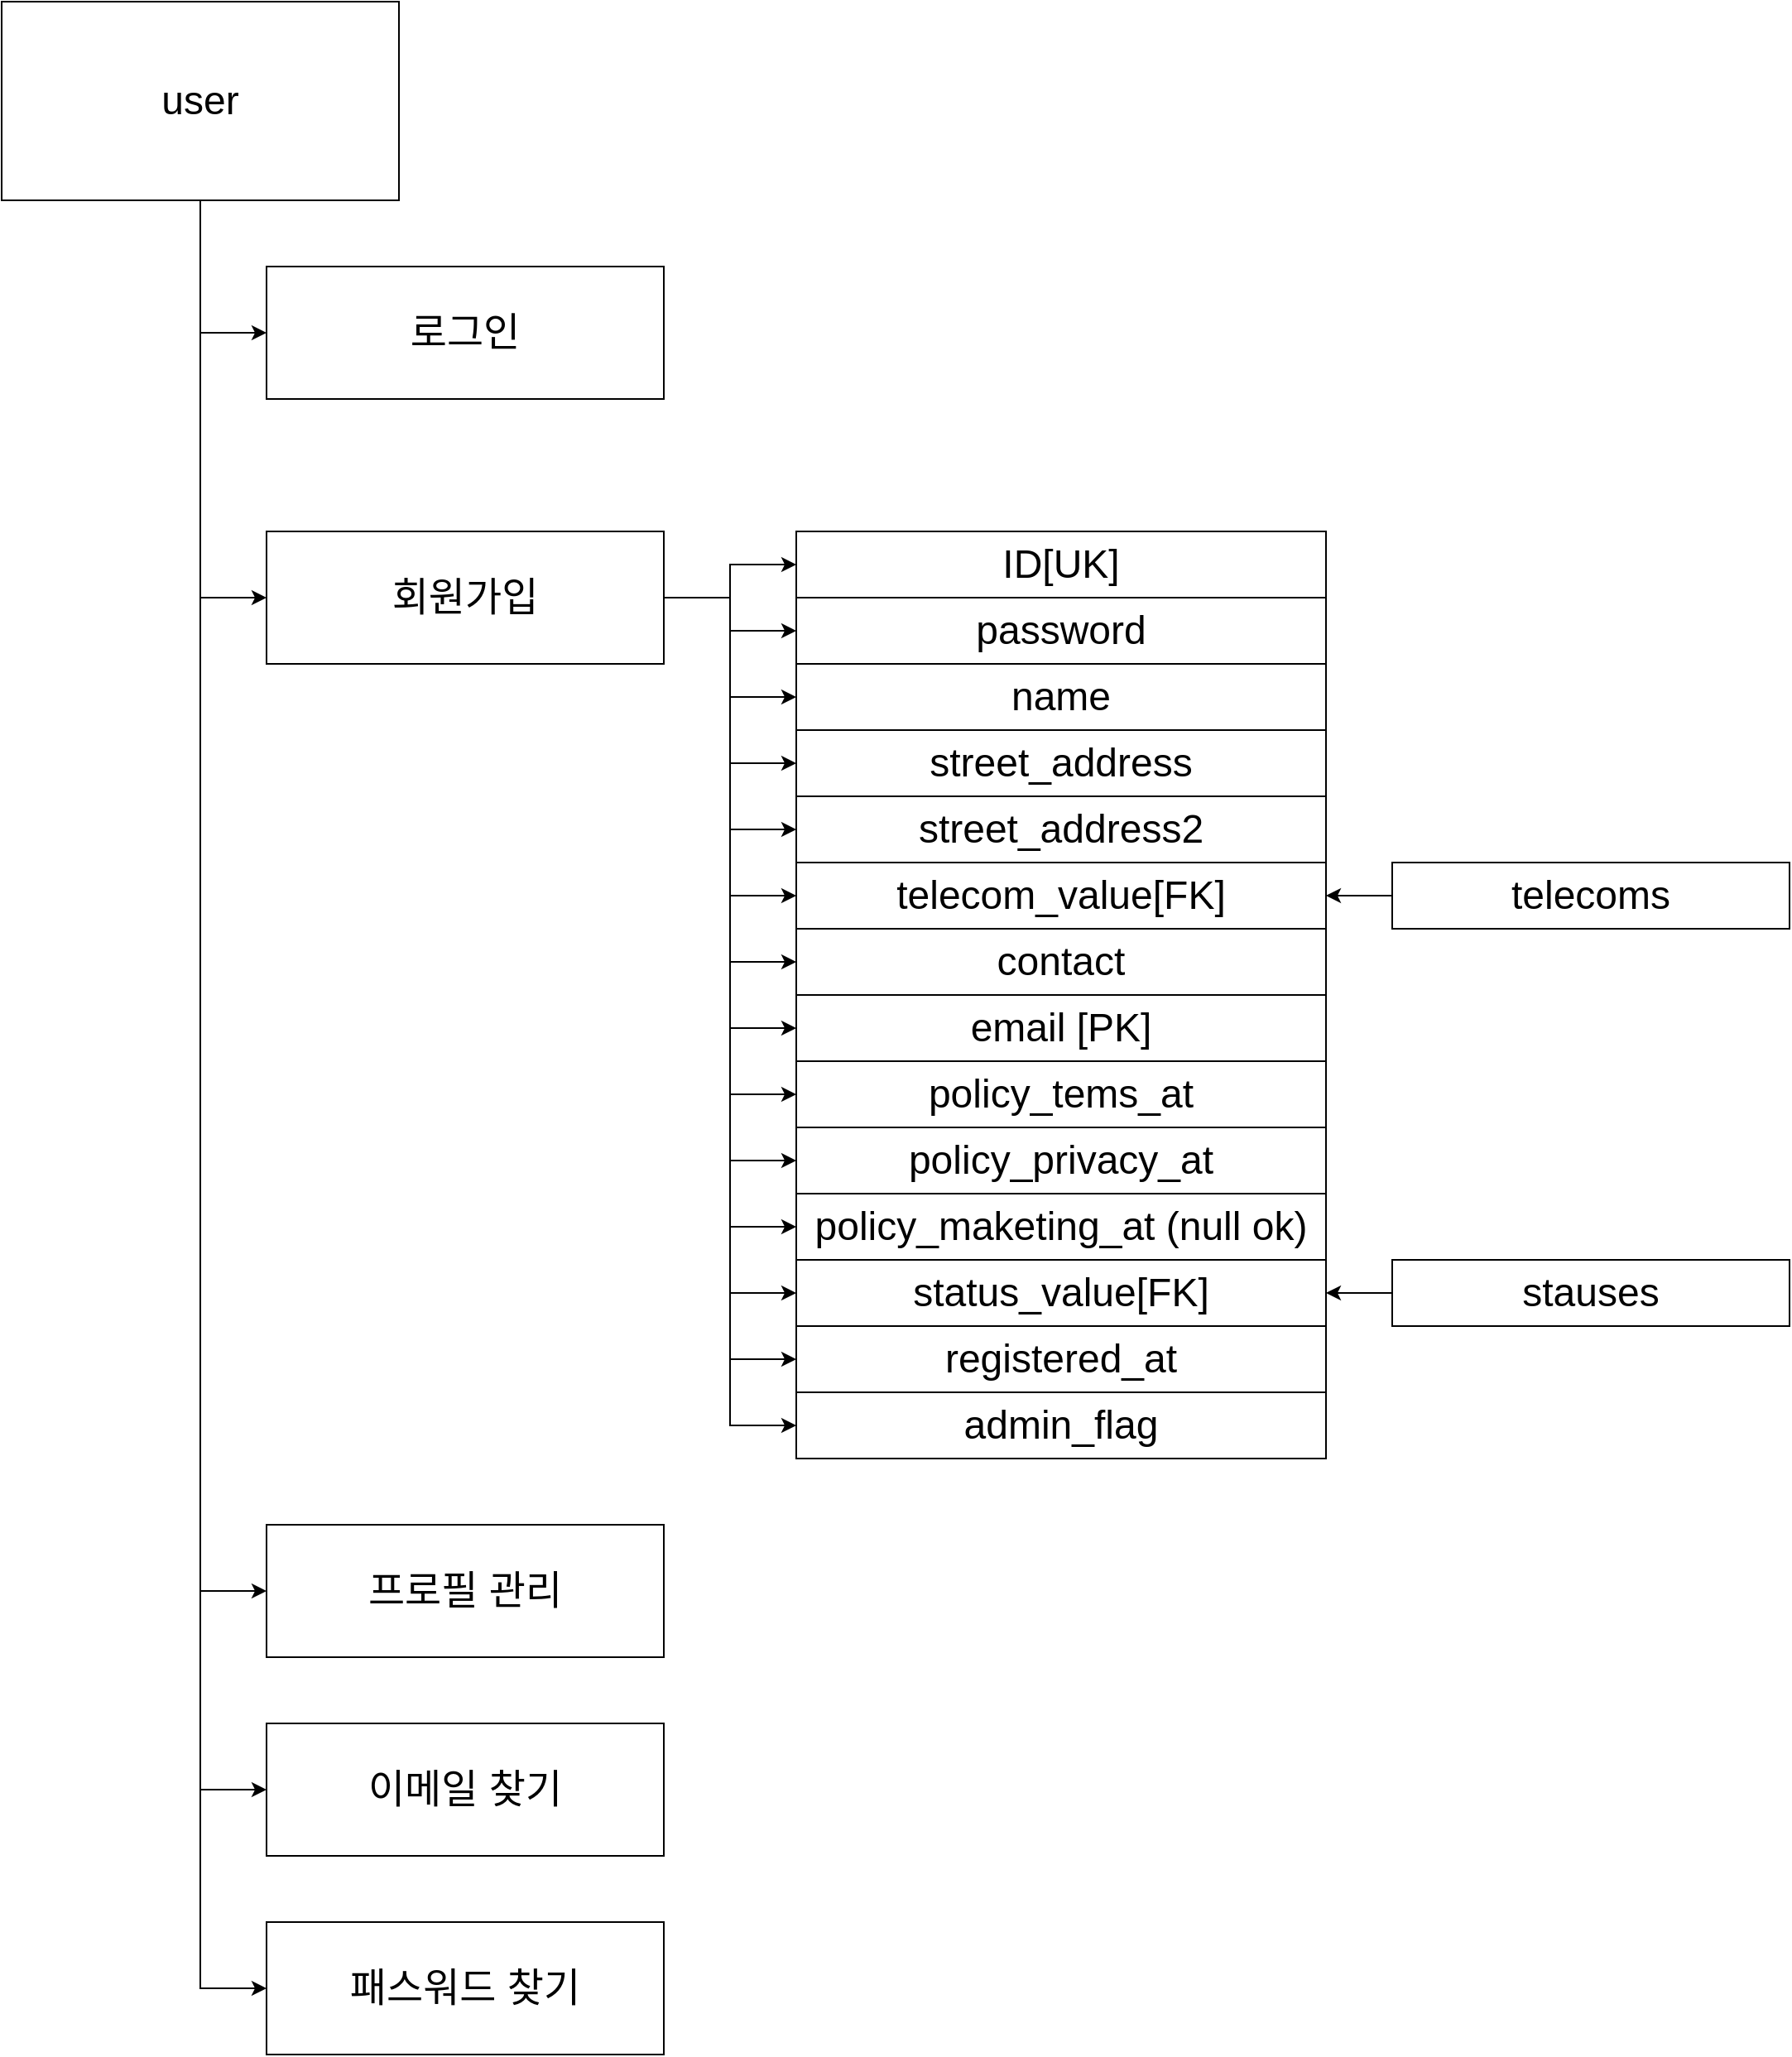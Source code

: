 <mxfile version="20.4.0" type="google"><diagram id="feKg09Ei7iOZ4dEoc2ze" name="유저"><mxGraphModel grid="1" page="1" gridSize="10" guides="1" tooltips="1" connect="1" arrows="1" fold="1" pageScale="1" pageWidth="4681" pageHeight="3300" math="0" shadow="0"><root><mxCell id="0"/><mxCell id="1" parent="0"/><mxCell id="H_oH1dH3cMzYmTul8-sx-57" style="edgeStyle=orthogonalEdgeStyle;rounded=0;orthogonalLoop=1;jettySize=auto;html=1;entryX=0;entryY=0.5;entryDx=0;entryDy=0;fontSize=18;" edge="1" parent="1" source="H_oH1dH3cMzYmTul8-sx-1" target="H_oH1dH3cMzYmTul8-sx-47"><mxGeometry relative="1" as="geometry"/></mxCell><mxCell id="H_oH1dH3cMzYmTul8-sx-78" style="edgeStyle=orthogonalEdgeStyle;rounded=0;orthogonalLoop=1;jettySize=auto;html=1;entryX=0;entryY=0.5;entryDx=0;entryDy=0;fontSize=18;" edge="1" parent="1" source="H_oH1dH3cMzYmTul8-sx-1" target="H_oH1dH3cMzYmTul8-sx-77"><mxGeometry relative="1" as="geometry"/></mxCell><mxCell id="H_oH1dH3cMzYmTul8-sx-81" style="edgeStyle=orthogonalEdgeStyle;rounded=0;orthogonalLoop=1;jettySize=auto;html=1;entryX=0;entryY=0.5;entryDx=0;entryDy=0;fontSize=18;" edge="1" parent="1" source="H_oH1dH3cMzYmTul8-sx-1" target="H_oH1dH3cMzYmTul8-sx-79"><mxGeometry relative="1" as="geometry"/></mxCell><mxCell id="H_oH1dH3cMzYmTul8-sx-82" style="edgeStyle=orthogonalEdgeStyle;rounded=0;orthogonalLoop=1;jettySize=auto;html=1;entryX=0;entryY=0.5;entryDx=0;entryDy=0;fontSize=18;" edge="1" parent="1" source="H_oH1dH3cMzYmTul8-sx-1" target="H_oH1dH3cMzYmTul8-sx-80"><mxGeometry relative="1" as="geometry"/></mxCell><mxCell id="EursmZyY96bLon9i1jgD-1" style="edgeStyle=orthogonalEdgeStyle;rounded=0;orthogonalLoop=1;jettySize=auto;html=1;entryX=0;entryY=0.5;entryDx=0;entryDy=0;" edge="1" parent="1" source="H_oH1dH3cMzYmTul8-sx-1" target="H_oH1dH3cMzYmTul8-sx-46"><mxGeometry relative="1" as="geometry"/></mxCell><mxCell id="H_oH1dH3cMzYmTul8-sx-1" value="&lt;span style=&quot;font-size: 24px;&quot;&gt;user&lt;/span&gt;" style="rounded=0;whiteSpace=wrap;html=1;" vertex="1" parent="1"><mxGeometry x="40" y="40" width="240" height="120" as="geometry"/></mxCell><mxCell id="H_oH1dH3cMzYmTul8-sx-3" value="email [PK]" style="rounded=0;whiteSpace=wrap;html=1;fontSize=24;" vertex="1" parent="1"><mxGeometry x="520" y="640" width="320" height="40" as="geometry"/></mxCell><mxCell id="H_oH1dH3cMzYmTul8-sx-4" value="password" style="rounded=0;whiteSpace=wrap;html=1;fontSize=24;" vertex="1" parent="1"><mxGeometry x="520" y="400" width="320" height="40" as="geometry"/></mxCell><mxCell id="H_oH1dH3cMzYmTul8-sx-6" value="name" style="rounded=0;whiteSpace=wrap;html=1;fontSize=24;" vertex="1" parent="1"><mxGeometry x="520" y="440" width="320" height="40" as="geometry"/></mxCell><mxCell id="H_oH1dH3cMzYmTul8-sx-9" value="policy_maketing_at (null ok)" style="rounded=0;whiteSpace=wrap;html=1;fontSize=24;" vertex="1" parent="1"><mxGeometry x="520" y="760" width="320" height="40" as="geometry"/></mxCell><mxCell id="H_oH1dH3cMzYmTul8-sx-10" value="policy_tems_at" style="rounded=0;whiteSpace=wrap;html=1;fontSize=24;" vertex="1" parent="1"><mxGeometry x="520" y="680" width="320" height="40" as="geometry"/></mxCell><mxCell id="H_oH1dH3cMzYmTul8-sx-11" value="ID[UK]" style="rounded=0;whiteSpace=wrap;html=1;fontSize=24;" vertex="1" parent="1"><mxGeometry x="520" y="360" width="320" height="40" as="geometry"/></mxCell><mxCell id="H_oH1dH3cMzYmTul8-sx-13" value="policy_privacy_at" style="rounded=0;whiteSpace=wrap;html=1;fontSize=24;" vertex="1" parent="1"><mxGeometry x="520" y="720" width="320" height="40" as="geometry"/></mxCell><mxCell id="H_oH1dH3cMzYmTul8-sx-15" value="street_address" style="rounded=0;whiteSpace=wrap;html=1;fontSize=24;" vertex="1" parent="1"><mxGeometry x="520" y="480" width="320" height="40" as="geometry"/></mxCell><mxCell id="H_oH1dH3cMzYmTul8-sx-24" value="telecom_value[FK]" style="rounded=0;whiteSpace=wrap;html=1;fontSize=24;" vertex="1" parent="1"><mxGeometry x="520" y="560" width="320" height="40" as="geometry"/></mxCell><mxCell id="H_oH1dH3cMzYmTul8-sx-25" value="contact" style="rounded=0;whiteSpace=wrap;html=1;fontSize=24;" vertex="1" parent="1"><mxGeometry x="520" y="600" width="320" height="40" as="geometry"/></mxCell><mxCell id="H_oH1dH3cMzYmTul8-sx-30" value="street_address2" style="rounded=0;whiteSpace=wrap;html=1;fontSize=24;" vertex="1" parent="1"><mxGeometry x="520" y="520" width="320" height="40" as="geometry"/></mxCell><mxCell id="H_oH1dH3cMzYmTul8-sx-31" value="admin_flag" style="rounded=0;whiteSpace=wrap;html=1;fontSize=24;" vertex="1" parent="1"><mxGeometry x="520" y="880" width="320" height="40" as="geometry"/></mxCell><mxCell id="H_oH1dH3cMzYmTul8-sx-46" value="로그인" style="rounded=0;whiteSpace=wrap;html=1;fontSize=24;" vertex="1" parent="1"><mxGeometry x="200" y="200" width="240" height="80" as="geometry"/></mxCell><mxCell id="H_oH1dH3cMzYmTul8-sx-53" style="edgeStyle=orthogonalEdgeStyle;rounded=0;orthogonalLoop=1;jettySize=auto;html=1;fontSize=18;entryX=0;entryY=0.5;entryDx=0;entryDy=0;" edge="1" parent="1" source="H_oH1dH3cMzYmTul8-sx-47" target="H_oH1dH3cMzYmTul8-sx-11"><mxGeometry relative="1" as="geometry"><mxPoint x="480" y="330" as="targetPoint"/></mxGeometry></mxCell><mxCell id="H_oH1dH3cMzYmTul8-sx-62" style="edgeStyle=orthogonalEdgeStyle;rounded=0;orthogonalLoop=1;jettySize=auto;html=1;entryX=0;entryY=0.5;entryDx=0;entryDy=0;fontSize=18;" edge="1" parent="1" source="H_oH1dH3cMzYmTul8-sx-47" target="H_oH1dH3cMzYmTul8-sx-4"><mxGeometry relative="1" as="geometry"/></mxCell><mxCell id="H_oH1dH3cMzYmTul8-sx-63" style="edgeStyle=orthogonalEdgeStyle;rounded=0;orthogonalLoop=1;jettySize=auto;html=1;entryX=0;entryY=0.5;entryDx=0;entryDy=0;fontSize=18;" edge="1" parent="1" source="H_oH1dH3cMzYmTul8-sx-47" target="H_oH1dH3cMzYmTul8-sx-6"><mxGeometry relative="1" as="geometry"/></mxCell><mxCell id="H_oH1dH3cMzYmTul8-sx-64" style="edgeStyle=orthogonalEdgeStyle;rounded=0;orthogonalLoop=1;jettySize=auto;html=1;entryX=0;entryY=0.5;entryDx=0;entryDy=0;fontSize=18;" edge="1" parent="1" source="H_oH1dH3cMzYmTul8-sx-47" target="H_oH1dH3cMzYmTul8-sx-15"><mxGeometry relative="1" as="geometry"/></mxCell><mxCell id="H_oH1dH3cMzYmTul8-sx-65" style="edgeStyle=orthogonalEdgeStyle;rounded=0;orthogonalLoop=1;jettySize=auto;html=1;entryX=0;entryY=0.5;entryDx=0;entryDy=0;fontSize=18;" edge="1" parent="1" source="H_oH1dH3cMzYmTul8-sx-47" target="H_oH1dH3cMzYmTul8-sx-30"><mxGeometry relative="1" as="geometry"/></mxCell><mxCell id="H_oH1dH3cMzYmTul8-sx-66" style="edgeStyle=orthogonalEdgeStyle;rounded=0;orthogonalLoop=1;jettySize=auto;html=1;entryX=0;entryY=0.5;entryDx=0;entryDy=0;fontSize=18;" edge="1" parent="1" source="H_oH1dH3cMzYmTul8-sx-47" target="H_oH1dH3cMzYmTul8-sx-24"><mxGeometry relative="1" as="geometry"/></mxCell><mxCell id="H_oH1dH3cMzYmTul8-sx-67" style="edgeStyle=orthogonalEdgeStyle;rounded=0;orthogonalLoop=1;jettySize=auto;html=1;entryX=0;entryY=0.5;entryDx=0;entryDy=0;fontSize=18;" edge="1" parent="1" source="H_oH1dH3cMzYmTul8-sx-47" target="H_oH1dH3cMzYmTul8-sx-25"><mxGeometry relative="1" as="geometry"/></mxCell><mxCell id="H_oH1dH3cMzYmTul8-sx-68" style="edgeStyle=orthogonalEdgeStyle;rounded=0;orthogonalLoop=1;jettySize=auto;html=1;entryX=0;entryY=0.5;entryDx=0;entryDy=0;fontSize=18;" edge="1" parent="1" source="H_oH1dH3cMzYmTul8-sx-47" target="H_oH1dH3cMzYmTul8-sx-3"><mxGeometry relative="1" as="geometry"/></mxCell><mxCell id="H_oH1dH3cMzYmTul8-sx-70" style="edgeStyle=orthogonalEdgeStyle;rounded=0;orthogonalLoop=1;jettySize=auto;html=1;entryX=0;entryY=0.5;entryDx=0;entryDy=0;fontSize=18;" edge="1" parent="1" source="H_oH1dH3cMzYmTul8-sx-47" target="H_oH1dH3cMzYmTul8-sx-10"><mxGeometry relative="1" as="geometry"/></mxCell><mxCell id="H_oH1dH3cMzYmTul8-sx-71" style="edgeStyle=orthogonalEdgeStyle;rounded=0;orthogonalLoop=1;jettySize=auto;html=1;entryX=0;entryY=0.5;entryDx=0;entryDy=0;fontSize=18;" edge="1" parent="1" source="H_oH1dH3cMzYmTul8-sx-47" target="H_oH1dH3cMzYmTul8-sx-13"><mxGeometry relative="1" as="geometry"/></mxCell><mxCell id="H_oH1dH3cMzYmTul8-sx-72" style="edgeStyle=orthogonalEdgeStyle;rounded=0;orthogonalLoop=1;jettySize=auto;html=1;entryX=0;entryY=0.5;entryDx=0;entryDy=0;fontSize=18;" edge="1" parent="1" source="H_oH1dH3cMzYmTul8-sx-47" target="H_oH1dH3cMzYmTul8-sx-9"><mxGeometry relative="1" as="geometry"/></mxCell><mxCell id="H_oH1dH3cMzYmTul8-sx-74" style="edgeStyle=orthogonalEdgeStyle;rounded=0;orthogonalLoop=1;jettySize=auto;html=1;entryX=0;entryY=0.5;entryDx=0;entryDy=0;fontSize=18;" edge="1" parent="1" source="H_oH1dH3cMzYmTul8-sx-47" target="H_oH1dH3cMzYmTul8-sx-52"><mxGeometry relative="1" as="geometry"/></mxCell><mxCell id="H_oH1dH3cMzYmTul8-sx-75" style="edgeStyle=orthogonalEdgeStyle;rounded=0;orthogonalLoop=1;jettySize=auto;html=1;entryX=0;entryY=0.5;entryDx=0;entryDy=0;fontSize=18;" edge="1" parent="1" source="H_oH1dH3cMzYmTul8-sx-47" target="H_oH1dH3cMzYmTul8-sx-51"><mxGeometry relative="1" as="geometry"/></mxCell><mxCell id="H_oH1dH3cMzYmTul8-sx-76" style="edgeStyle=orthogonalEdgeStyle;rounded=0;orthogonalLoop=1;jettySize=auto;html=1;entryX=0;entryY=0.5;entryDx=0;entryDy=0;fontSize=18;" edge="1" parent="1" source="H_oH1dH3cMzYmTul8-sx-47" target="H_oH1dH3cMzYmTul8-sx-31"><mxGeometry relative="1" as="geometry"/></mxCell><mxCell id="H_oH1dH3cMzYmTul8-sx-47" value="회원가입" style="rounded=0;whiteSpace=wrap;html=1;fontSize=24;" vertex="1" parent="1"><mxGeometry x="200" y="360" width="240" height="80" as="geometry"/></mxCell><mxCell id="H_oH1dH3cMzYmTul8-sx-54" style="edgeStyle=orthogonalEdgeStyle;rounded=0;orthogonalLoop=1;jettySize=auto;html=1;entryX=1;entryY=0.5;entryDx=0;entryDy=0;fontSize=18;" edge="1" parent="1" source="H_oH1dH3cMzYmTul8-sx-48" target="H_oH1dH3cMzYmTul8-sx-24"><mxGeometry relative="1" as="geometry"/></mxCell><mxCell id="H_oH1dH3cMzYmTul8-sx-48" value="telecoms" style="rounded=0;whiteSpace=wrap;html=1;fontSize=24;" vertex="1" parent="1"><mxGeometry x="880" y="560" width="240" height="40" as="geometry"/></mxCell><mxCell id="H_oH1dH3cMzYmTul8-sx-51" value="registered_at" style="rounded=0;whiteSpace=wrap;html=1;fontSize=24;" vertex="1" parent="1"><mxGeometry x="520" y="840" width="320" height="40" as="geometry"/></mxCell><mxCell id="H_oH1dH3cMzYmTul8-sx-52" value="status_value[FK]" style="rounded=0;whiteSpace=wrap;html=1;fontSize=24;" vertex="1" parent="1"><mxGeometry x="520" y="800" width="320" height="40" as="geometry"/></mxCell><mxCell id="H_oH1dH3cMzYmTul8-sx-56" style="edgeStyle=orthogonalEdgeStyle;rounded=0;orthogonalLoop=1;jettySize=auto;html=1;entryX=1;entryY=0.5;entryDx=0;entryDy=0;fontSize=18;" edge="1" parent="1" source="H_oH1dH3cMzYmTul8-sx-55" target="H_oH1dH3cMzYmTul8-sx-52"><mxGeometry relative="1" as="geometry"/></mxCell><mxCell id="H_oH1dH3cMzYmTul8-sx-55" value="stauses" style="rounded=0;whiteSpace=wrap;html=1;fontSize=24;" vertex="1" parent="1"><mxGeometry x="880" y="800" width="240" height="40" as="geometry"/></mxCell><mxCell id="H_oH1dH3cMzYmTul8-sx-77" value="프로필 관리" style="rounded=0;whiteSpace=wrap;html=1;fontSize=24;" vertex="1" parent="1"><mxGeometry x="200" y="960" width="240" height="80" as="geometry"/></mxCell><mxCell id="H_oH1dH3cMzYmTul8-sx-79" value="이메일 찾기" style="rounded=0;whiteSpace=wrap;html=1;fontSize=24;" vertex="1" parent="1"><mxGeometry x="200" y="1080" width="240" height="80" as="geometry"/></mxCell><mxCell id="H_oH1dH3cMzYmTul8-sx-80" value="패스워드 찾기" style="rounded=0;whiteSpace=wrap;html=1;fontSize=24;" vertex="1" parent="1"><mxGeometry x="200" y="1200" width="240" height="80" as="geometry"/></mxCell></root></mxGraphModel></diagram></mxfile>